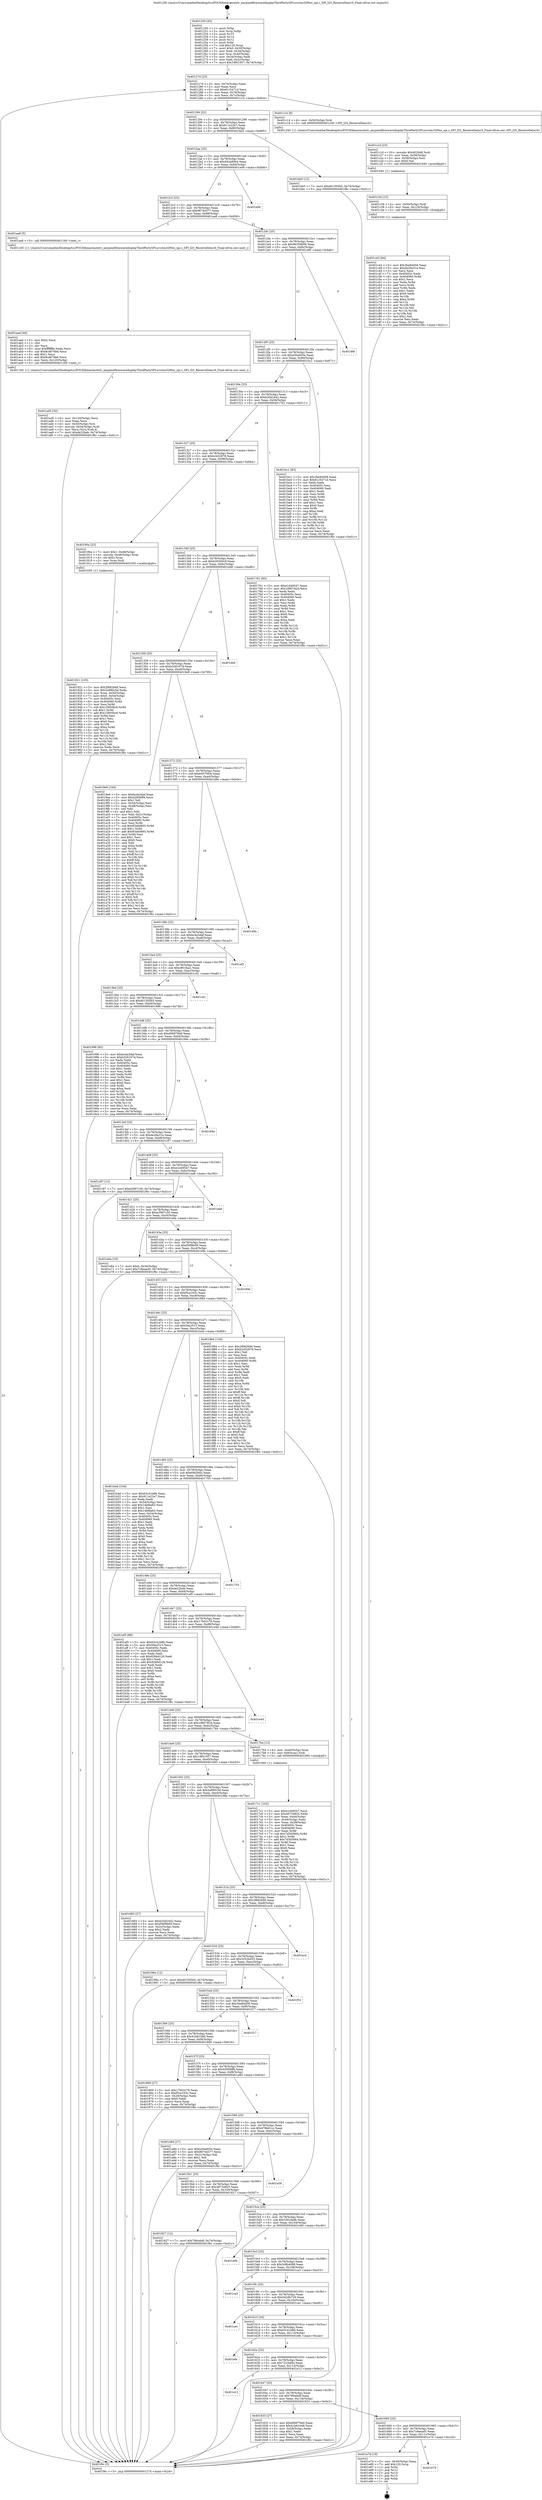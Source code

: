 digraph "0x401250" {
  label = "0x401250 (/mnt/c/Users/mathe/Desktop/tcc/POCII/binaries/extr_anypixelfirmwaredisplayThirdPartySPLsrcstm32f0xx_spi.c_SPI_I2S_ReceiveData16_Final-ollvm.out::main(0))"
  labelloc = "t"
  node[shape=record]

  Entry [label="",width=0.3,height=0.3,shape=circle,fillcolor=black,style=filled]
  "0x40127d" [label="{
     0x40127d [23]\l
     | [instrs]\l
     &nbsp;&nbsp;0x40127d \<+3\>: mov -0x74(%rbp),%eax\l
     &nbsp;&nbsp;0x401280 \<+2\>: mov %eax,%ecx\l
     &nbsp;&nbsp;0x401282 \<+6\>: sub $0x81c5471d,%ecx\l
     &nbsp;&nbsp;0x401288 \<+3\>: mov %eax,-0x78(%rbp)\l
     &nbsp;&nbsp;0x40128b \<+3\>: mov %ecx,-0x7c(%rbp)\l
     &nbsp;&nbsp;0x40128e \<+6\>: je 0000000000401c14 \<main+0x9c4\>\l
  }"]
  "0x401c14" [label="{
     0x401c14 [9]\l
     | [instrs]\l
     &nbsp;&nbsp;0x401c14 \<+4\>: mov -0x50(%rbp),%rdi\l
     &nbsp;&nbsp;0x401c18 \<+5\>: call 0000000000401240 \<SPI_I2S_ReceiveData16\>\l
     | [calls]\l
     &nbsp;&nbsp;0x401240 \{1\} (/mnt/c/Users/mathe/Desktop/tcc/POCII/binaries/extr_anypixelfirmwaredisplayThirdPartySPLsrcstm32f0xx_spi.c_SPI_I2S_ReceiveData16_Final-ollvm.out::SPI_I2S_ReceiveData16)\l
  }"]
  "0x401294" [label="{
     0x401294 [22]\l
     | [instrs]\l
     &nbsp;&nbsp;0x401294 \<+5\>: jmp 0000000000401299 \<main+0x49\>\l
     &nbsp;&nbsp;0x401299 \<+3\>: mov -0x78(%rbp),%eax\l
     &nbsp;&nbsp;0x40129c \<+5\>: sub $0x911e22e7,%eax\l
     &nbsp;&nbsp;0x4012a1 \<+3\>: mov %eax,-0x80(%rbp)\l
     &nbsp;&nbsp;0x4012a4 \<+6\>: je 0000000000401bb5 \<main+0x965\>\l
  }"]
  Exit [label="",width=0.3,height=0.3,shape=circle,fillcolor=black,style=filled,peripheries=2]
  "0x401bb5" [label="{
     0x401bb5 [12]\l
     | [instrs]\l
     &nbsp;&nbsp;0x401bb5 \<+7\>: movl $0xd01505b5,-0x74(%rbp)\l
     &nbsp;&nbsp;0x401bbc \<+5\>: jmp 0000000000401f6c \<main+0xd1c\>\l
  }"]
  "0x4012aa" [label="{
     0x4012aa [25]\l
     | [instrs]\l
     &nbsp;&nbsp;0x4012aa \<+5\>: jmp 00000000004012af \<main+0x5f\>\l
     &nbsp;&nbsp;0x4012af \<+3\>: mov -0x78(%rbp),%eax\l
     &nbsp;&nbsp;0x4012b2 \<+5\>: sub $0x94cb9064,%eax\l
     &nbsp;&nbsp;0x4012b7 \<+6\>: mov %eax,-0x84(%rbp)\l
     &nbsp;&nbsp;0x4012bd \<+6\>: je 0000000000401e06 \<main+0xbb6\>\l
  }"]
  "0x401679" [label="{
     0x401679\l
  }", style=dashed]
  "0x401e06" [label="{
     0x401e06\l
  }", style=dashed]
  "0x4012c3" [label="{
     0x4012c3 [25]\l
     | [instrs]\l
     &nbsp;&nbsp;0x4012c3 \<+5\>: jmp 00000000004012c8 \<main+0x78\>\l
     &nbsp;&nbsp;0x4012c8 \<+3\>: mov -0x78(%rbp),%eax\l
     &nbsp;&nbsp;0x4012cb \<+5\>: sub $0x96744377,%eax\l
     &nbsp;&nbsp;0x4012d0 \<+6\>: mov %eax,-0x88(%rbp)\l
     &nbsp;&nbsp;0x4012d6 \<+6\>: je 0000000000401aa8 \<main+0x858\>\l
  }"]
  "0x401e7d" [label="{
     0x401e7d [19]\l
     | [instrs]\l
     &nbsp;&nbsp;0x401e7d \<+3\>: mov -0x30(%rbp),%eax\l
     &nbsp;&nbsp;0x401e80 \<+7\>: add $0x120,%rsp\l
     &nbsp;&nbsp;0x401e87 \<+1\>: pop %rbx\l
     &nbsp;&nbsp;0x401e88 \<+2\>: pop %r12\l
     &nbsp;&nbsp;0x401e8a \<+2\>: pop %r14\l
     &nbsp;&nbsp;0x401e8c \<+2\>: pop %r15\l
     &nbsp;&nbsp;0x401e8e \<+1\>: pop %rbp\l
     &nbsp;&nbsp;0x401e8f \<+1\>: ret\l
  }"]
  "0x401aa8" [label="{
     0x401aa8 [5]\l
     | [instrs]\l
     &nbsp;&nbsp;0x401aa8 \<+5\>: call 0000000000401160 \<next_i\>\l
     | [calls]\l
     &nbsp;&nbsp;0x401160 \{1\} (/mnt/c/Users/mathe/Desktop/tcc/POCII/binaries/extr_anypixelfirmwaredisplayThirdPartySPLsrcstm32f0xx_spi.c_SPI_I2S_ReceiveData16_Final-ollvm.out::next_i)\l
  }"]
  "0x4012dc" [label="{
     0x4012dc [25]\l
     | [instrs]\l
     &nbsp;&nbsp;0x4012dc \<+5\>: jmp 00000000004012e1 \<main+0x91\>\l
     &nbsp;&nbsp;0x4012e1 \<+3\>: mov -0x78(%rbp),%eax\l
     &nbsp;&nbsp;0x4012e4 \<+5\>: sub $0x9b359b08,%eax\l
     &nbsp;&nbsp;0x4012e9 \<+6\>: mov %eax,-0x8c(%rbp)\l
     &nbsp;&nbsp;0x4012ef \<+6\>: je 00000000004016f6 \<main+0x4a6\>\l
  }"]
  "0x401c43" [label="{
     0x401c43 [84]\l
     | [instrs]\l
     &nbsp;&nbsp;0x401c43 \<+5\>: mov $0x3be84d58,%eax\l
     &nbsp;&nbsp;0x401c48 \<+5\>: mov $0xde28a31e,%esi\l
     &nbsp;&nbsp;0x401c4d \<+2\>: xor %ecx,%ecx\l
     &nbsp;&nbsp;0x401c4f \<+7\>: mov 0x40405c,%edx\l
     &nbsp;&nbsp;0x401c56 \<+8\>: mov 0x404060,%r8d\l
     &nbsp;&nbsp;0x401c5e \<+3\>: sub $0x1,%ecx\l
     &nbsp;&nbsp;0x401c61 \<+3\>: mov %edx,%r9d\l
     &nbsp;&nbsp;0x401c64 \<+3\>: add %ecx,%r9d\l
     &nbsp;&nbsp;0x401c67 \<+4\>: imul %r9d,%edx\l
     &nbsp;&nbsp;0x401c6b \<+3\>: and $0x1,%edx\l
     &nbsp;&nbsp;0x401c6e \<+3\>: cmp $0x0,%edx\l
     &nbsp;&nbsp;0x401c71 \<+4\>: sete %r10b\l
     &nbsp;&nbsp;0x401c75 \<+4\>: cmp $0xa,%r8d\l
     &nbsp;&nbsp;0x401c79 \<+4\>: setl %r11b\l
     &nbsp;&nbsp;0x401c7d \<+3\>: mov %r10b,%bl\l
     &nbsp;&nbsp;0x401c80 \<+3\>: and %r11b,%bl\l
     &nbsp;&nbsp;0x401c83 \<+3\>: xor %r11b,%r10b\l
     &nbsp;&nbsp;0x401c86 \<+3\>: or %r10b,%bl\l
     &nbsp;&nbsp;0x401c89 \<+3\>: test $0x1,%bl\l
     &nbsp;&nbsp;0x401c8c \<+3\>: cmovne %esi,%eax\l
     &nbsp;&nbsp;0x401c8f \<+3\>: mov %eax,-0x74(%rbp)\l
     &nbsp;&nbsp;0x401c92 \<+5\>: jmp 0000000000401f6c \<main+0xd1c\>\l
  }"]
  "0x4016f6" [label="{
     0x4016f6\l
  }", style=dashed]
  "0x4012f5" [label="{
     0x4012f5 [25]\l
     | [instrs]\l
     &nbsp;&nbsp;0x4012f5 \<+5\>: jmp 00000000004012fa \<main+0xaa\>\l
     &nbsp;&nbsp;0x4012fa \<+3\>: mov -0x78(%rbp),%eax\l
     &nbsp;&nbsp;0x4012fd \<+5\>: sub $0xa30a605e,%eax\l
     &nbsp;&nbsp;0x401302 \<+6\>: mov %eax,-0x90(%rbp)\l
     &nbsp;&nbsp;0x401308 \<+6\>: je 0000000000401bc1 \<main+0x971\>\l
  }"]
  "0x401c34" [label="{
     0x401c34 [15]\l
     | [instrs]\l
     &nbsp;&nbsp;0x401c34 \<+4\>: mov -0x50(%rbp),%rdi\l
     &nbsp;&nbsp;0x401c38 \<+6\>: mov %eax,-0x124(%rbp)\l
     &nbsp;&nbsp;0x401c3e \<+5\>: call 0000000000401030 \<free@plt\>\l
     | [calls]\l
     &nbsp;&nbsp;0x401030 \{1\} (unknown)\l
  }"]
  "0x401bc1" [label="{
     0x401bc1 [83]\l
     | [instrs]\l
     &nbsp;&nbsp;0x401bc1 \<+5\>: mov $0x3be84d58,%eax\l
     &nbsp;&nbsp;0x401bc6 \<+5\>: mov $0x81c5471d,%ecx\l
     &nbsp;&nbsp;0x401bcb \<+2\>: xor %edx,%edx\l
     &nbsp;&nbsp;0x401bcd \<+7\>: mov 0x40405c,%esi\l
     &nbsp;&nbsp;0x401bd4 \<+7\>: mov 0x404060,%edi\l
     &nbsp;&nbsp;0x401bdb \<+3\>: sub $0x1,%edx\l
     &nbsp;&nbsp;0x401bde \<+3\>: mov %esi,%r8d\l
     &nbsp;&nbsp;0x401be1 \<+3\>: add %edx,%r8d\l
     &nbsp;&nbsp;0x401be4 \<+4\>: imul %r8d,%esi\l
     &nbsp;&nbsp;0x401be8 \<+3\>: and $0x1,%esi\l
     &nbsp;&nbsp;0x401beb \<+3\>: cmp $0x0,%esi\l
     &nbsp;&nbsp;0x401bee \<+4\>: sete %r9b\l
     &nbsp;&nbsp;0x401bf2 \<+3\>: cmp $0xa,%edi\l
     &nbsp;&nbsp;0x401bf5 \<+4\>: setl %r10b\l
     &nbsp;&nbsp;0x401bf9 \<+3\>: mov %r9b,%r11b\l
     &nbsp;&nbsp;0x401bfc \<+3\>: and %r10b,%r11b\l
     &nbsp;&nbsp;0x401bff \<+3\>: xor %r10b,%r9b\l
     &nbsp;&nbsp;0x401c02 \<+3\>: or %r9b,%r11b\l
     &nbsp;&nbsp;0x401c05 \<+4\>: test $0x1,%r11b\l
     &nbsp;&nbsp;0x401c09 \<+3\>: cmovne %ecx,%eax\l
     &nbsp;&nbsp;0x401c0c \<+3\>: mov %eax,-0x74(%rbp)\l
     &nbsp;&nbsp;0x401c0f \<+5\>: jmp 0000000000401f6c \<main+0xd1c\>\l
  }"]
  "0x40130e" [label="{
     0x40130e [25]\l
     | [instrs]\l
     &nbsp;&nbsp;0x40130e \<+5\>: jmp 0000000000401313 \<main+0xc3\>\l
     &nbsp;&nbsp;0x401313 \<+3\>: mov -0x78(%rbp),%eax\l
     &nbsp;&nbsp;0x401316 \<+5\>: sub $0xb20d2442,%eax\l
     &nbsp;&nbsp;0x40131b \<+6\>: mov %eax,-0x94(%rbp)\l
     &nbsp;&nbsp;0x401321 \<+6\>: je 0000000000401761 \<main+0x511\>\l
  }"]
  "0x401c1d" [label="{
     0x401c1d [23]\l
     | [instrs]\l
     &nbsp;&nbsp;0x401c1d \<+10\>: movabs $0x4020d6,%rdi\l
     &nbsp;&nbsp;0x401c27 \<+3\>: mov %eax,-0x58(%rbp)\l
     &nbsp;&nbsp;0x401c2a \<+3\>: mov -0x58(%rbp),%esi\l
     &nbsp;&nbsp;0x401c2d \<+2\>: mov $0x0,%al\l
     &nbsp;&nbsp;0x401c2f \<+5\>: call 0000000000401040 \<printf@plt\>\l
     | [calls]\l
     &nbsp;&nbsp;0x401040 \{1\} (unknown)\l
  }"]
  "0x401761" [label="{
     0x401761 [83]\l
     | [instrs]\l
     &nbsp;&nbsp;0x401761 \<+5\>: mov $0xe1d49547,%eax\l
     &nbsp;&nbsp;0x401766 \<+5\>: mov $0x1890782d,%ecx\l
     &nbsp;&nbsp;0x40176b \<+2\>: xor %edx,%edx\l
     &nbsp;&nbsp;0x40176d \<+7\>: mov 0x40405c,%esi\l
     &nbsp;&nbsp;0x401774 \<+7\>: mov 0x404060,%edi\l
     &nbsp;&nbsp;0x40177b \<+3\>: sub $0x1,%edx\l
     &nbsp;&nbsp;0x40177e \<+3\>: mov %esi,%r8d\l
     &nbsp;&nbsp;0x401781 \<+3\>: add %edx,%r8d\l
     &nbsp;&nbsp;0x401784 \<+4\>: imul %r8d,%esi\l
     &nbsp;&nbsp;0x401788 \<+3\>: and $0x1,%esi\l
     &nbsp;&nbsp;0x40178b \<+3\>: cmp $0x0,%esi\l
     &nbsp;&nbsp;0x40178e \<+4\>: sete %r9b\l
     &nbsp;&nbsp;0x401792 \<+3\>: cmp $0xa,%edi\l
     &nbsp;&nbsp;0x401795 \<+4\>: setl %r10b\l
     &nbsp;&nbsp;0x401799 \<+3\>: mov %r9b,%r11b\l
     &nbsp;&nbsp;0x40179c \<+3\>: and %r10b,%r11b\l
     &nbsp;&nbsp;0x40179f \<+3\>: xor %r10b,%r9b\l
     &nbsp;&nbsp;0x4017a2 \<+3\>: or %r9b,%r11b\l
     &nbsp;&nbsp;0x4017a5 \<+4\>: test $0x1,%r11b\l
     &nbsp;&nbsp;0x4017a9 \<+3\>: cmovne %ecx,%eax\l
     &nbsp;&nbsp;0x4017ac \<+3\>: mov %eax,-0x74(%rbp)\l
     &nbsp;&nbsp;0x4017af \<+5\>: jmp 0000000000401f6c \<main+0xd1c\>\l
  }"]
  "0x401327" [label="{
     0x401327 [25]\l
     | [instrs]\l
     &nbsp;&nbsp;0x401327 \<+5\>: jmp 000000000040132c \<main+0xdc\>\l
     &nbsp;&nbsp;0x40132c \<+3\>: mov -0x78(%rbp),%eax\l
     &nbsp;&nbsp;0x40132f \<+5\>: sub $0xb2d32878,%eax\l
     &nbsp;&nbsp;0x401334 \<+6\>: mov %eax,-0x98(%rbp)\l
     &nbsp;&nbsp;0x40133a \<+6\>: je 000000000040190a \<main+0x6ba\>\l
  }"]
  "0x401ad5" [label="{
     0x401ad5 [32]\l
     | [instrs]\l
     &nbsp;&nbsp;0x401ad5 \<+6\>: mov -0x120(%rbp),%ecx\l
     &nbsp;&nbsp;0x401adb \<+3\>: imul %eax,%ecx\l
     &nbsp;&nbsp;0x401ade \<+4\>: mov -0x50(%rbp),%rsi\l
     &nbsp;&nbsp;0x401ae2 \<+4\>: movslq -0x54(%rbp),%rdi\l
     &nbsp;&nbsp;0x401ae6 \<+3\>: mov %ecx,(%rsi,%rdi,4)\l
     &nbsp;&nbsp;0x401ae9 \<+7\>: movl $0xde22beb,-0x74(%rbp)\l
     &nbsp;&nbsp;0x401af0 \<+5\>: jmp 0000000000401f6c \<main+0xd1c\>\l
  }"]
  "0x40190a" [label="{
     0x40190a [23]\l
     | [instrs]\l
     &nbsp;&nbsp;0x40190a \<+7\>: movl $0x1,-0x48(%rbp)\l
     &nbsp;&nbsp;0x401911 \<+4\>: movslq -0x48(%rbp),%rax\l
     &nbsp;&nbsp;0x401915 \<+4\>: shl $0x2,%rax\l
     &nbsp;&nbsp;0x401919 \<+3\>: mov %rax,%rdi\l
     &nbsp;&nbsp;0x40191c \<+5\>: call 0000000000401050 \<malloc@plt\>\l
     | [calls]\l
     &nbsp;&nbsp;0x401050 \{1\} (unknown)\l
  }"]
  "0x401340" [label="{
     0x401340 [25]\l
     | [instrs]\l
     &nbsp;&nbsp;0x401340 \<+5\>: jmp 0000000000401345 \<main+0xf5\>\l
     &nbsp;&nbsp;0x401345 \<+3\>: mov -0x78(%rbp),%eax\l
     &nbsp;&nbsp;0x401348 \<+5\>: sub $0xb30300c9,%eax\l
     &nbsp;&nbsp;0x40134d \<+6\>: mov %eax,-0x9c(%rbp)\l
     &nbsp;&nbsp;0x401353 \<+6\>: je 0000000000401d46 \<main+0xaf6\>\l
  }"]
  "0x401aad" [label="{
     0x401aad [40]\l
     | [instrs]\l
     &nbsp;&nbsp;0x401aad \<+5\>: mov $0x2,%ecx\l
     &nbsp;&nbsp;0x401ab2 \<+1\>: cltd\l
     &nbsp;&nbsp;0x401ab3 \<+2\>: idiv %ecx\l
     &nbsp;&nbsp;0x401ab5 \<+6\>: imul $0xfffffffe,%edx,%ecx\l
     &nbsp;&nbsp;0x401abb \<+6\>: sub $0x8cd676b6,%ecx\l
     &nbsp;&nbsp;0x401ac1 \<+3\>: add $0x1,%ecx\l
     &nbsp;&nbsp;0x401ac4 \<+6\>: add $0x8cd676b6,%ecx\l
     &nbsp;&nbsp;0x401aca \<+6\>: mov %ecx,-0x120(%rbp)\l
     &nbsp;&nbsp;0x401ad0 \<+5\>: call 0000000000401160 \<next_i\>\l
     | [calls]\l
     &nbsp;&nbsp;0x401160 \{1\} (/mnt/c/Users/mathe/Desktop/tcc/POCII/binaries/extr_anypixelfirmwaredisplayThirdPartySPLsrcstm32f0xx_spi.c_SPI_I2S_ReceiveData16_Final-ollvm.out::next_i)\l
  }"]
  "0x401d46" [label="{
     0x401d46\l
  }", style=dashed]
  "0x401359" [label="{
     0x401359 [25]\l
     | [instrs]\l
     &nbsp;&nbsp;0x401359 \<+5\>: jmp 000000000040135e \<main+0x10e\>\l
     &nbsp;&nbsp;0x40135e \<+3\>: mov -0x78(%rbp),%eax\l
     &nbsp;&nbsp;0x401361 \<+5\>: sub $0xb326167d,%eax\l
     &nbsp;&nbsp;0x401366 \<+6\>: mov %eax,-0xa0(%rbp)\l
     &nbsp;&nbsp;0x40136c \<+6\>: je 00000000004019e9 \<main+0x799\>\l
  }"]
  "0x401921" [label="{
     0x401921 [105]\l
     | [instrs]\l
     &nbsp;&nbsp;0x401921 \<+5\>: mov $0x2f682846,%ecx\l
     &nbsp;&nbsp;0x401926 \<+5\>: mov $0x2e980c5d,%edx\l
     &nbsp;&nbsp;0x40192b \<+4\>: mov %rax,-0x50(%rbp)\l
     &nbsp;&nbsp;0x40192f \<+7\>: movl $0x0,-0x54(%rbp)\l
     &nbsp;&nbsp;0x401936 \<+7\>: mov 0x40405c,%esi\l
     &nbsp;&nbsp;0x40193d \<+8\>: mov 0x404060,%r8d\l
     &nbsp;&nbsp;0x401945 \<+3\>: mov %esi,%r9d\l
     &nbsp;&nbsp;0x401948 \<+7\>: sub $0x15850bc6,%r9d\l
     &nbsp;&nbsp;0x40194f \<+4\>: sub $0x1,%r9d\l
     &nbsp;&nbsp;0x401953 \<+7\>: add $0x15850bc6,%r9d\l
     &nbsp;&nbsp;0x40195a \<+4\>: imul %r9d,%esi\l
     &nbsp;&nbsp;0x40195e \<+3\>: and $0x1,%esi\l
     &nbsp;&nbsp;0x401961 \<+3\>: cmp $0x0,%esi\l
     &nbsp;&nbsp;0x401964 \<+4\>: sete %r10b\l
     &nbsp;&nbsp;0x401968 \<+4\>: cmp $0xa,%r8d\l
     &nbsp;&nbsp;0x40196c \<+4\>: setl %r11b\l
     &nbsp;&nbsp;0x401970 \<+3\>: mov %r10b,%bl\l
     &nbsp;&nbsp;0x401973 \<+3\>: and %r11b,%bl\l
     &nbsp;&nbsp;0x401976 \<+3\>: xor %r11b,%r10b\l
     &nbsp;&nbsp;0x401979 \<+3\>: or %r10b,%bl\l
     &nbsp;&nbsp;0x40197c \<+3\>: test $0x1,%bl\l
     &nbsp;&nbsp;0x40197f \<+3\>: cmovne %edx,%ecx\l
     &nbsp;&nbsp;0x401982 \<+3\>: mov %ecx,-0x74(%rbp)\l
     &nbsp;&nbsp;0x401985 \<+5\>: jmp 0000000000401f6c \<main+0xd1c\>\l
  }"]
  "0x4019e9" [label="{
     0x4019e9 [164]\l
     | [instrs]\l
     &nbsp;&nbsp;0x4019e9 \<+5\>: mov $0xbc4a3daf,%eax\l
     &nbsp;&nbsp;0x4019ee \<+5\>: mov $0x42856ff4,%ecx\l
     &nbsp;&nbsp;0x4019f3 \<+2\>: mov $0x1,%dl\l
     &nbsp;&nbsp;0x4019f5 \<+3\>: mov -0x54(%rbp),%esi\l
     &nbsp;&nbsp;0x4019f8 \<+3\>: cmp -0x48(%rbp),%esi\l
     &nbsp;&nbsp;0x4019fb \<+4\>: setl %dil\l
     &nbsp;&nbsp;0x4019ff \<+4\>: and $0x1,%dil\l
     &nbsp;&nbsp;0x401a03 \<+4\>: mov %dil,-0x21(%rbp)\l
     &nbsp;&nbsp;0x401a07 \<+7\>: mov 0x40405c,%esi\l
     &nbsp;&nbsp;0x401a0e \<+8\>: mov 0x404060,%r8d\l
     &nbsp;&nbsp;0x401a16 \<+3\>: mov %esi,%r9d\l
     &nbsp;&nbsp;0x401a19 \<+7\>: sub $0x83a6d865,%r9d\l
     &nbsp;&nbsp;0x401a20 \<+4\>: sub $0x1,%r9d\l
     &nbsp;&nbsp;0x401a24 \<+7\>: add $0x83a6d865,%r9d\l
     &nbsp;&nbsp;0x401a2b \<+4\>: imul %r9d,%esi\l
     &nbsp;&nbsp;0x401a2f \<+3\>: and $0x1,%esi\l
     &nbsp;&nbsp;0x401a32 \<+3\>: cmp $0x0,%esi\l
     &nbsp;&nbsp;0x401a35 \<+4\>: sete %dil\l
     &nbsp;&nbsp;0x401a39 \<+4\>: cmp $0xa,%r8d\l
     &nbsp;&nbsp;0x401a3d \<+4\>: setl %r10b\l
     &nbsp;&nbsp;0x401a41 \<+3\>: mov %dil,%r11b\l
     &nbsp;&nbsp;0x401a44 \<+4\>: xor $0xff,%r11b\l
     &nbsp;&nbsp;0x401a48 \<+3\>: mov %r10b,%bl\l
     &nbsp;&nbsp;0x401a4b \<+3\>: xor $0xff,%bl\l
     &nbsp;&nbsp;0x401a4e \<+3\>: xor $0x0,%dl\l
     &nbsp;&nbsp;0x401a51 \<+3\>: mov %r11b,%r14b\l
     &nbsp;&nbsp;0x401a54 \<+4\>: and $0x0,%r14b\l
     &nbsp;&nbsp;0x401a58 \<+3\>: and %dl,%dil\l
     &nbsp;&nbsp;0x401a5b \<+3\>: mov %bl,%r15b\l
     &nbsp;&nbsp;0x401a5e \<+4\>: and $0x0,%r15b\l
     &nbsp;&nbsp;0x401a62 \<+3\>: and %dl,%r10b\l
     &nbsp;&nbsp;0x401a65 \<+3\>: or %dil,%r14b\l
     &nbsp;&nbsp;0x401a68 \<+3\>: or %r10b,%r15b\l
     &nbsp;&nbsp;0x401a6b \<+3\>: xor %r15b,%r14b\l
     &nbsp;&nbsp;0x401a6e \<+3\>: or %bl,%r11b\l
     &nbsp;&nbsp;0x401a71 \<+4\>: xor $0xff,%r11b\l
     &nbsp;&nbsp;0x401a75 \<+3\>: or $0x0,%dl\l
     &nbsp;&nbsp;0x401a78 \<+3\>: and %dl,%r11b\l
     &nbsp;&nbsp;0x401a7b \<+3\>: or %r11b,%r14b\l
     &nbsp;&nbsp;0x401a7e \<+4\>: test $0x1,%r14b\l
     &nbsp;&nbsp;0x401a82 \<+3\>: cmovne %ecx,%eax\l
     &nbsp;&nbsp;0x401a85 \<+3\>: mov %eax,-0x74(%rbp)\l
     &nbsp;&nbsp;0x401a88 \<+5\>: jmp 0000000000401f6c \<main+0xd1c\>\l
  }"]
  "0x401372" [label="{
     0x401372 [25]\l
     | [instrs]\l
     &nbsp;&nbsp;0x401372 \<+5\>: jmp 0000000000401377 \<main+0x127\>\l
     &nbsp;&nbsp;0x401377 \<+3\>: mov -0x78(%rbp),%eax\l
     &nbsp;&nbsp;0x40137a \<+5\>: sub $0xb5070fcb,%eax\l
     &nbsp;&nbsp;0x40137f \<+6\>: mov %eax,-0xa4(%rbp)\l
     &nbsp;&nbsp;0x401385 \<+6\>: je 0000000000401d9e \<main+0xb4e\>\l
  }"]
  "0x401660" [label="{
     0x401660 [25]\l
     | [instrs]\l
     &nbsp;&nbsp;0x401660 \<+5\>: jmp 0000000000401665 \<main+0x415\>\l
     &nbsp;&nbsp;0x401665 \<+3\>: mov -0x78(%rbp),%eax\l
     &nbsp;&nbsp;0x401668 \<+5\>: sub $0x7c8eaad5,%eax\l
     &nbsp;&nbsp;0x40166d \<+6\>: mov %eax,-0x11c(%rbp)\l
     &nbsp;&nbsp;0x401673 \<+6\>: je 0000000000401e7d \<main+0xc2d\>\l
  }"]
  "0x401d9e" [label="{
     0x401d9e\l
  }", style=dashed]
  "0x40138b" [label="{
     0x40138b [25]\l
     | [instrs]\l
     &nbsp;&nbsp;0x40138b \<+5\>: jmp 0000000000401390 \<main+0x140\>\l
     &nbsp;&nbsp;0x401390 \<+3\>: mov -0x78(%rbp),%eax\l
     &nbsp;&nbsp;0x401393 \<+5\>: sub $0xbc4a3daf,%eax\l
     &nbsp;&nbsp;0x401398 \<+6\>: mov %eax,-0xa8(%rbp)\l
     &nbsp;&nbsp;0x40139e \<+6\>: je 0000000000401ef2 \<main+0xca2\>\l
  }"]
  "0x401833" [label="{
     0x401833 [27]\l
     | [instrs]\l
     &nbsp;&nbsp;0x401833 \<+5\>: mov $0xd06979dd,%eax\l
     &nbsp;&nbsp;0x401838 \<+5\>: mov $0x41b61048,%ecx\l
     &nbsp;&nbsp;0x40183d \<+3\>: mov -0x28(%rbp),%edx\l
     &nbsp;&nbsp;0x401840 \<+3\>: cmp $0x1,%edx\l
     &nbsp;&nbsp;0x401843 \<+3\>: cmovl %ecx,%eax\l
     &nbsp;&nbsp;0x401846 \<+3\>: mov %eax,-0x74(%rbp)\l
     &nbsp;&nbsp;0x401849 \<+5\>: jmp 0000000000401f6c \<main+0xd1c\>\l
  }"]
  "0x401ef2" [label="{
     0x401ef2\l
  }", style=dashed]
  "0x4013a4" [label="{
     0x4013a4 [25]\l
     | [instrs]\l
     &nbsp;&nbsp;0x4013a4 \<+5\>: jmp 00000000004013a9 \<main+0x159\>\l
     &nbsp;&nbsp;0x4013a9 \<+3\>: mov -0x78(%rbp),%eax\l
     &nbsp;&nbsp;0x4013ac \<+5\>: sub $0xc801faa1,%eax\l
     &nbsp;&nbsp;0x4013b1 \<+6\>: mov %eax,-0xac(%rbp)\l
     &nbsp;&nbsp;0x4013b7 \<+6\>: je 0000000000401cd1 \<main+0xa81\>\l
  }"]
  "0x401647" [label="{
     0x401647 [25]\l
     | [instrs]\l
     &nbsp;&nbsp;0x401647 \<+5\>: jmp 000000000040164c \<main+0x3fc\>\l
     &nbsp;&nbsp;0x40164c \<+3\>: mov -0x78(%rbp),%eax\l
     &nbsp;&nbsp;0x40164f \<+5\>: sub $0x79fcebdf,%eax\l
     &nbsp;&nbsp;0x401654 \<+6\>: mov %eax,-0x118(%rbp)\l
     &nbsp;&nbsp;0x40165a \<+6\>: je 0000000000401833 \<main+0x5e3\>\l
  }"]
  "0x401cd1" [label="{
     0x401cd1\l
  }", style=dashed]
  "0x4013bd" [label="{
     0x4013bd [25]\l
     | [instrs]\l
     &nbsp;&nbsp;0x4013bd \<+5\>: jmp 00000000004013c2 \<main+0x172\>\l
     &nbsp;&nbsp;0x4013c2 \<+3\>: mov -0x78(%rbp),%eax\l
     &nbsp;&nbsp;0x4013c5 \<+5\>: sub $0xd01505b5,%eax\l
     &nbsp;&nbsp;0x4013ca \<+6\>: mov %eax,-0xb0(%rbp)\l
     &nbsp;&nbsp;0x4013d0 \<+6\>: je 0000000000401996 \<main+0x746\>\l
  }"]
  "0x401e12" [label="{
     0x401e12\l
  }", style=dashed]
  "0x401996" [label="{
     0x401996 [83]\l
     | [instrs]\l
     &nbsp;&nbsp;0x401996 \<+5\>: mov $0xbc4a3daf,%eax\l
     &nbsp;&nbsp;0x40199b \<+5\>: mov $0xb326167d,%ecx\l
     &nbsp;&nbsp;0x4019a0 \<+2\>: xor %edx,%edx\l
     &nbsp;&nbsp;0x4019a2 \<+7\>: mov 0x40405c,%esi\l
     &nbsp;&nbsp;0x4019a9 \<+7\>: mov 0x404060,%edi\l
     &nbsp;&nbsp;0x4019b0 \<+3\>: sub $0x1,%edx\l
     &nbsp;&nbsp;0x4019b3 \<+3\>: mov %esi,%r8d\l
     &nbsp;&nbsp;0x4019b6 \<+3\>: add %edx,%r8d\l
     &nbsp;&nbsp;0x4019b9 \<+4\>: imul %r8d,%esi\l
     &nbsp;&nbsp;0x4019bd \<+3\>: and $0x1,%esi\l
     &nbsp;&nbsp;0x4019c0 \<+3\>: cmp $0x0,%esi\l
     &nbsp;&nbsp;0x4019c3 \<+4\>: sete %r9b\l
     &nbsp;&nbsp;0x4019c7 \<+3\>: cmp $0xa,%edi\l
     &nbsp;&nbsp;0x4019ca \<+4\>: setl %r10b\l
     &nbsp;&nbsp;0x4019ce \<+3\>: mov %r9b,%r11b\l
     &nbsp;&nbsp;0x4019d1 \<+3\>: and %r10b,%r11b\l
     &nbsp;&nbsp;0x4019d4 \<+3\>: xor %r10b,%r9b\l
     &nbsp;&nbsp;0x4019d7 \<+3\>: or %r9b,%r11b\l
     &nbsp;&nbsp;0x4019da \<+4\>: test $0x1,%r11b\l
     &nbsp;&nbsp;0x4019de \<+3\>: cmovne %ecx,%eax\l
     &nbsp;&nbsp;0x4019e1 \<+3\>: mov %eax,-0x74(%rbp)\l
     &nbsp;&nbsp;0x4019e4 \<+5\>: jmp 0000000000401f6c \<main+0xd1c\>\l
  }"]
  "0x4013d6" [label="{
     0x4013d6 [25]\l
     | [instrs]\l
     &nbsp;&nbsp;0x4013d6 \<+5\>: jmp 00000000004013db \<main+0x18b\>\l
     &nbsp;&nbsp;0x4013db \<+3\>: mov -0x78(%rbp),%eax\l
     &nbsp;&nbsp;0x4013de \<+5\>: sub $0xd06979dd,%eax\l
     &nbsp;&nbsp;0x4013e3 \<+6\>: mov %eax,-0xb4(%rbp)\l
     &nbsp;&nbsp;0x4013e9 \<+6\>: je 000000000040184e \<main+0x5fe\>\l
  }"]
  "0x40162e" [label="{
     0x40162e [25]\l
     | [instrs]\l
     &nbsp;&nbsp;0x40162e \<+5\>: jmp 0000000000401633 \<main+0x3e3\>\l
     &nbsp;&nbsp;0x401633 \<+3\>: mov -0x78(%rbp),%eax\l
     &nbsp;&nbsp;0x401636 \<+5\>: sub $0x7223af4e,%eax\l
     &nbsp;&nbsp;0x40163b \<+6\>: mov %eax,-0x114(%rbp)\l
     &nbsp;&nbsp;0x401641 \<+6\>: je 0000000000401e12 \<main+0xbc2\>\l
  }"]
  "0x40184e" [label="{
     0x40184e\l
  }", style=dashed]
  "0x4013ef" [label="{
     0x4013ef [25]\l
     | [instrs]\l
     &nbsp;&nbsp;0x4013ef \<+5\>: jmp 00000000004013f4 \<main+0x1a4\>\l
     &nbsp;&nbsp;0x4013f4 \<+3\>: mov -0x78(%rbp),%eax\l
     &nbsp;&nbsp;0x4013f7 \<+5\>: sub $0xde28a31e,%eax\l
     &nbsp;&nbsp;0x4013fc \<+6\>: mov %eax,-0xb8(%rbp)\l
     &nbsp;&nbsp;0x401402 \<+6\>: je 0000000000401c97 \<main+0xa47\>\l
  }"]
  "0x401efe" [label="{
     0x401efe\l
  }", style=dashed]
  "0x401c97" [label="{
     0x401c97 [12]\l
     | [instrs]\l
     &nbsp;&nbsp;0x401c97 \<+7\>: movl $0xe3997c30,-0x74(%rbp)\l
     &nbsp;&nbsp;0x401c9e \<+5\>: jmp 0000000000401f6c \<main+0xd1c\>\l
  }"]
  "0x401408" [label="{
     0x401408 [25]\l
     | [instrs]\l
     &nbsp;&nbsp;0x401408 \<+5\>: jmp 000000000040140d \<main+0x1bd\>\l
     &nbsp;&nbsp;0x40140d \<+3\>: mov -0x78(%rbp),%eax\l
     &nbsp;&nbsp;0x401410 \<+5\>: sub $0xe1d49547,%eax\l
     &nbsp;&nbsp;0x401415 \<+6\>: mov %eax,-0xbc(%rbp)\l
     &nbsp;&nbsp;0x40141b \<+6\>: je 0000000000401ea8 \<main+0xc58\>\l
  }"]
  "0x401615" [label="{
     0x401615 [25]\l
     | [instrs]\l
     &nbsp;&nbsp;0x401615 \<+5\>: jmp 000000000040161a \<main+0x3ca\>\l
     &nbsp;&nbsp;0x40161a \<+3\>: mov -0x78(%rbp),%eax\l
     &nbsp;&nbsp;0x40161d \<+5\>: sub $0x63c41b86,%eax\l
     &nbsp;&nbsp;0x401622 \<+6\>: mov %eax,-0x110(%rbp)\l
     &nbsp;&nbsp;0x401628 \<+6\>: je 0000000000401efe \<main+0xcae\>\l
  }"]
  "0x401ea8" [label="{
     0x401ea8\l
  }", style=dashed]
  "0x401421" [label="{
     0x401421 [25]\l
     | [instrs]\l
     &nbsp;&nbsp;0x401421 \<+5\>: jmp 0000000000401426 \<main+0x1d6\>\l
     &nbsp;&nbsp;0x401426 \<+3\>: mov -0x78(%rbp),%eax\l
     &nbsp;&nbsp;0x401429 \<+5\>: sub $0xe3997c30,%eax\l
     &nbsp;&nbsp;0x40142e \<+6\>: mov %eax,-0xc0(%rbp)\l
     &nbsp;&nbsp;0x401434 \<+6\>: je 0000000000401e6a \<main+0xc1a\>\l
  }"]
  "0x401cec" [label="{
     0x401cec\l
  }", style=dashed]
  "0x401e6a" [label="{
     0x401e6a [19]\l
     | [instrs]\l
     &nbsp;&nbsp;0x401e6a \<+7\>: movl $0x0,-0x30(%rbp)\l
     &nbsp;&nbsp;0x401e71 \<+7\>: movl $0x7c8eaad5,-0x74(%rbp)\l
     &nbsp;&nbsp;0x401e78 \<+5\>: jmp 0000000000401f6c \<main+0xd1c\>\l
  }"]
  "0x40143a" [label="{
     0x40143a [25]\l
     | [instrs]\l
     &nbsp;&nbsp;0x40143a \<+5\>: jmp 000000000040143f \<main+0x1ef\>\l
     &nbsp;&nbsp;0x40143f \<+3\>: mov -0x78(%rbp),%eax\l
     &nbsp;&nbsp;0x401442 \<+5\>: sub $0xf36f9b09,%eax\l
     &nbsp;&nbsp;0x401447 \<+6\>: mov %eax,-0xc4(%rbp)\l
     &nbsp;&nbsp;0x40144d \<+6\>: je 000000000040169e \<main+0x44e\>\l
  }"]
  "0x4015fc" [label="{
     0x4015fc [25]\l
     | [instrs]\l
     &nbsp;&nbsp;0x4015fc \<+5\>: jmp 0000000000401601 \<main+0x3b1\>\l
     &nbsp;&nbsp;0x401601 \<+3\>: mov -0x78(%rbp),%eax\l
     &nbsp;&nbsp;0x401604 \<+5\>: sub $0x5d2db729,%eax\l
     &nbsp;&nbsp;0x401609 \<+6\>: mov %eax,-0x10c(%rbp)\l
     &nbsp;&nbsp;0x40160f \<+6\>: je 0000000000401cec \<main+0xa9c\>\l
  }"]
  "0x40169e" [label="{
     0x40169e\l
  }", style=dashed]
  "0x401453" [label="{
     0x401453 [25]\l
     | [instrs]\l
     &nbsp;&nbsp;0x401453 \<+5\>: jmp 0000000000401458 \<main+0x208\>\l
     &nbsp;&nbsp;0x401458 \<+3\>: mov -0x78(%rbp),%eax\l
     &nbsp;&nbsp;0x40145b \<+5\>: sub $0xf5ce163c,%eax\l
     &nbsp;&nbsp;0x401460 \<+6\>: mov %eax,-0xc8(%rbp)\l
     &nbsp;&nbsp;0x401466 \<+6\>: je 0000000000401884 \<main+0x634\>\l
  }"]
  "0x401ca3" [label="{
     0x401ca3\l
  }", style=dashed]
  "0x401884" [label="{
     0x401884 [134]\l
     | [instrs]\l
     &nbsp;&nbsp;0x401884 \<+5\>: mov $0x2f682846,%eax\l
     &nbsp;&nbsp;0x401889 \<+5\>: mov $0xb2d32878,%ecx\l
     &nbsp;&nbsp;0x40188e \<+2\>: mov $0x1,%dl\l
     &nbsp;&nbsp;0x401890 \<+2\>: xor %esi,%esi\l
     &nbsp;&nbsp;0x401892 \<+7\>: mov 0x40405c,%edi\l
     &nbsp;&nbsp;0x401899 \<+8\>: mov 0x404060,%r8d\l
     &nbsp;&nbsp;0x4018a1 \<+3\>: sub $0x1,%esi\l
     &nbsp;&nbsp;0x4018a4 \<+3\>: mov %edi,%r9d\l
     &nbsp;&nbsp;0x4018a7 \<+3\>: add %esi,%r9d\l
     &nbsp;&nbsp;0x4018aa \<+4\>: imul %r9d,%edi\l
     &nbsp;&nbsp;0x4018ae \<+3\>: and $0x1,%edi\l
     &nbsp;&nbsp;0x4018b1 \<+3\>: cmp $0x0,%edi\l
     &nbsp;&nbsp;0x4018b4 \<+4\>: sete %r10b\l
     &nbsp;&nbsp;0x4018b8 \<+4\>: cmp $0xa,%r8d\l
     &nbsp;&nbsp;0x4018bc \<+4\>: setl %r11b\l
     &nbsp;&nbsp;0x4018c0 \<+3\>: mov %r10b,%bl\l
     &nbsp;&nbsp;0x4018c3 \<+3\>: xor $0xff,%bl\l
     &nbsp;&nbsp;0x4018c6 \<+3\>: mov %r11b,%r14b\l
     &nbsp;&nbsp;0x4018c9 \<+4\>: xor $0xff,%r14b\l
     &nbsp;&nbsp;0x4018cd \<+3\>: xor $0x0,%dl\l
     &nbsp;&nbsp;0x4018d0 \<+3\>: mov %bl,%r15b\l
     &nbsp;&nbsp;0x4018d3 \<+4\>: and $0x0,%r15b\l
     &nbsp;&nbsp;0x4018d7 \<+3\>: and %dl,%r10b\l
     &nbsp;&nbsp;0x4018da \<+3\>: mov %r14b,%r12b\l
     &nbsp;&nbsp;0x4018dd \<+4\>: and $0x0,%r12b\l
     &nbsp;&nbsp;0x4018e1 \<+3\>: and %dl,%r11b\l
     &nbsp;&nbsp;0x4018e4 \<+3\>: or %r10b,%r15b\l
     &nbsp;&nbsp;0x4018e7 \<+3\>: or %r11b,%r12b\l
     &nbsp;&nbsp;0x4018ea \<+3\>: xor %r12b,%r15b\l
     &nbsp;&nbsp;0x4018ed \<+3\>: or %r14b,%bl\l
     &nbsp;&nbsp;0x4018f0 \<+3\>: xor $0xff,%bl\l
     &nbsp;&nbsp;0x4018f3 \<+3\>: or $0x0,%dl\l
     &nbsp;&nbsp;0x4018f6 \<+2\>: and %dl,%bl\l
     &nbsp;&nbsp;0x4018f8 \<+3\>: or %bl,%r15b\l
     &nbsp;&nbsp;0x4018fb \<+4\>: test $0x1,%r15b\l
     &nbsp;&nbsp;0x4018ff \<+3\>: cmovne %ecx,%eax\l
     &nbsp;&nbsp;0x401902 \<+3\>: mov %eax,-0x74(%rbp)\l
     &nbsp;&nbsp;0x401905 \<+5\>: jmp 0000000000401f6c \<main+0xd1c\>\l
  }"]
  "0x40146c" [label="{
     0x40146c [25]\l
     | [instrs]\l
     &nbsp;&nbsp;0x40146c \<+5\>: jmp 0000000000401471 \<main+0x221\>\l
     &nbsp;&nbsp;0x401471 \<+3\>: mov -0x78(%rbp),%eax\l
     &nbsp;&nbsp;0x401474 \<+5\>: sub $0x59a2515,%eax\l
     &nbsp;&nbsp;0x401479 \<+6\>: mov %eax,-0xcc(%rbp)\l
     &nbsp;&nbsp;0x40147f \<+6\>: je 0000000000401b4d \<main+0x8fd\>\l
  }"]
  "0x4015e3" [label="{
     0x4015e3 [25]\l
     | [instrs]\l
     &nbsp;&nbsp;0x4015e3 \<+5\>: jmp 00000000004015e8 \<main+0x398\>\l
     &nbsp;&nbsp;0x4015e8 \<+3\>: mov -0x78(%rbp),%eax\l
     &nbsp;&nbsp;0x4015eb \<+5\>: sub $0x5c8b4098,%eax\l
     &nbsp;&nbsp;0x4015f0 \<+6\>: mov %eax,-0x108(%rbp)\l
     &nbsp;&nbsp;0x4015f6 \<+6\>: je 0000000000401ca3 \<main+0xa53\>\l
  }"]
  "0x401b4d" [label="{
     0x401b4d [104]\l
     | [instrs]\l
     &nbsp;&nbsp;0x401b4d \<+5\>: mov $0x63c41b86,%eax\l
     &nbsp;&nbsp;0x401b52 \<+5\>: mov $0x911e22e7,%ecx\l
     &nbsp;&nbsp;0x401b57 \<+2\>: xor %edx,%edx\l
     &nbsp;&nbsp;0x401b59 \<+3\>: mov -0x54(%rbp),%esi\l
     &nbsp;&nbsp;0x401b5c \<+6\>: add $0x14bfba63,%esi\l
     &nbsp;&nbsp;0x401b62 \<+3\>: add $0x1,%esi\l
     &nbsp;&nbsp;0x401b65 \<+6\>: sub $0x14bfba63,%esi\l
     &nbsp;&nbsp;0x401b6b \<+3\>: mov %esi,-0x54(%rbp)\l
     &nbsp;&nbsp;0x401b6e \<+7\>: mov 0x40405c,%esi\l
     &nbsp;&nbsp;0x401b75 \<+7\>: mov 0x404060,%edi\l
     &nbsp;&nbsp;0x401b7c \<+3\>: sub $0x1,%edx\l
     &nbsp;&nbsp;0x401b7f \<+3\>: mov %esi,%r8d\l
     &nbsp;&nbsp;0x401b82 \<+3\>: add %edx,%r8d\l
     &nbsp;&nbsp;0x401b85 \<+4\>: imul %r8d,%esi\l
     &nbsp;&nbsp;0x401b89 \<+3\>: and $0x1,%esi\l
     &nbsp;&nbsp;0x401b8c \<+3\>: cmp $0x0,%esi\l
     &nbsp;&nbsp;0x401b8f \<+4\>: sete %r9b\l
     &nbsp;&nbsp;0x401b93 \<+3\>: cmp $0xa,%edi\l
     &nbsp;&nbsp;0x401b96 \<+4\>: setl %r10b\l
     &nbsp;&nbsp;0x401b9a \<+3\>: mov %r9b,%r11b\l
     &nbsp;&nbsp;0x401b9d \<+3\>: and %r10b,%r11b\l
     &nbsp;&nbsp;0x401ba0 \<+3\>: xor %r10b,%r9b\l
     &nbsp;&nbsp;0x401ba3 \<+3\>: or %r9b,%r11b\l
     &nbsp;&nbsp;0x401ba6 \<+4\>: test $0x1,%r11b\l
     &nbsp;&nbsp;0x401baa \<+3\>: cmovne %ecx,%eax\l
     &nbsp;&nbsp;0x401bad \<+3\>: mov %eax,-0x74(%rbp)\l
     &nbsp;&nbsp;0x401bb0 \<+5\>: jmp 0000000000401f6c \<main+0xd1c\>\l
  }"]
  "0x401485" [label="{
     0x401485 [25]\l
     | [instrs]\l
     &nbsp;&nbsp;0x401485 \<+5\>: jmp 000000000040148a \<main+0x23a\>\l
     &nbsp;&nbsp;0x40148a \<+3\>: mov -0x78(%rbp),%eax\l
     &nbsp;&nbsp;0x40148d \<+5\>: sub $0x69d3b0c,%eax\l
     &nbsp;&nbsp;0x401492 \<+6\>: mov %eax,-0xd0(%rbp)\l
     &nbsp;&nbsp;0x401498 \<+6\>: je 0000000000401755 \<main+0x505\>\l
  }"]
  "0x401e90" [label="{
     0x401e90\l
  }", style=dashed]
  "0x401755" [label="{
     0x401755\l
  }", style=dashed]
  "0x40149e" [label="{
     0x40149e [25]\l
     | [instrs]\l
     &nbsp;&nbsp;0x40149e \<+5\>: jmp 00000000004014a3 \<main+0x253\>\l
     &nbsp;&nbsp;0x4014a3 \<+3\>: mov -0x78(%rbp),%eax\l
     &nbsp;&nbsp;0x4014a6 \<+5\>: sub $0xde22beb,%eax\l
     &nbsp;&nbsp;0x4014ab \<+6\>: mov %eax,-0xd4(%rbp)\l
     &nbsp;&nbsp;0x4014b1 \<+6\>: je 0000000000401af5 \<main+0x8a5\>\l
  }"]
  "0x4015ca" [label="{
     0x4015ca [25]\l
     | [instrs]\l
     &nbsp;&nbsp;0x4015ca \<+5\>: jmp 00000000004015cf \<main+0x37f\>\l
     &nbsp;&nbsp;0x4015cf \<+3\>: mov -0x78(%rbp),%eax\l
     &nbsp;&nbsp;0x4015d2 \<+5\>: sub $0x53f1dadb,%eax\l
     &nbsp;&nbsp;0x4015d7 \<+6\>: mov %eax,-0x104(%rbp)\l
     &nbsp;&nbsp;0x4015dd \<+6\>: je 0000000000401e90 \<main+0xc40\>\l
  }"]
  "0x401af5" [label="{
     0x401af5 [88]\l
     | [instrs]\l
     &nbsp;&nbsp;0x401af5 \<+5\>: mov $0x63c41b86,%eax\l
     &nbsp;&nbsp;0x401afa \<+5\>: mov $0x59a2515,%ecx\l
     &nbsp;&nbsp;0x401aff \<+7\>: mov 0x40405c,%edx\l
     &nbsp;&nbsp;0x401b06 \<+7\>: mov 0x404060,%esi\l
     &nbsp;&nbsp;0x401b0d \<+2\>: mov %edx,%edi\l
     &nbsp;&nbsp;0x401b0f \<+6\>: sub $0x9266d126,%edi\l
     &nbsp;&nbsp;0x401b15 \<+3\>: sub $0x1,%edi\l
     &nbsp;&nbsp;0x401b18 \<+6\>: add $0x9266d126,%edi\l
     &nbsp;&nbsp;0x401b1e \<+3\>: imul %edi,%edx\l
     &nbsp;&nbsp;0x401b21 \<+3\>: and $0x1,%edx\l
     &nbsp;&nbsp;0x401b24 \<+3\>: cmp $0x0,%edx\l
     &nbsp;&nbsp;0x401b27 \<+4\>: sete %r8b\l
     &nbsp;&nbsp;0x401b2b \<+3\>: cmp $0xa,%esi\l
     &nbsp;&nbsp;0x401b2e \<+4\>: setl %r9b\l
     &nbsp;&nbsp;0x401b32 \<+3\>: mov %r8b,%r10b\l
     &nbsp;&nbsp;0x401b35 \<+3\>: and %r9b,%r10b\l
     &nbsp;&nbsp;0x401b38 \<+3\>: xor %r9b,%r8b\l
     &nbsp;&nbsp;0x401b3b \<+3\>: or %r8b,%r10b\l
     &nbsp;&nbsp;0x401b3e \<+4\>: test $0x1,%r10b\l
     &nbsp;&nbsp;0x401b42 \<+3\>: cmovne %ecx,%eax\l
     &nbsp;&nbsp;0x401b45 \<+3\>: mov %eax,-0x74(%rbp)\l
     &nbsp;&nbsp;0x401b48 \<+5\>: jmp 0000000000401f6c \<main+0xd1c\>\l
  }"]
  "0x4014b7" [label="{
     0x4014b7 [25]\l
     | [instrs]\l
     &nbsp;&nbsp;0x4014b7 \<+5\>: jmp 00000000004014bc \<main+0x26c\>\l
     &nbsp;&nbsp;0x4014bc \<+3\>: mov -0x78(%rbp),%eax\l
     &nbsp;&nbsp;0x4014bf \<+5\>: sub $0x17b02c79,%eax\l
     &nbsp;&nbsp;0x4014c4 \<+6\>: mov %eax,-0xd8(%rbp)\l
     &nbsp;&nbsp;0x4014ca \<+6\>: je 0000000000401e4d \<main+0xbfd\>\l
  }"]
  "0x401827" [label="{
     0x401827 [12]\l
     | [instrs]\l
     &nbsp;&nbsp;0x401827 \<+7\>: movl $0x79fcebdf,-0x74(%rbp)\l
     &nbsp;&nbsp;0x40182e \<+5\>: jmp 0000000000401f6c \<main+0xd1c\>\l
  }"]
  "0x401e4d" [label="{
     0x401e4d\l
  }", style=dashed]
  "0x4014d0" [label="{
     0x4014d0 [25]\l
     | [instrs]\l
     &nbsp;&nbsp;0x4014d0 \<+5\>: jmp 00000000004014d5 \<main+0x285\>\l
     &nbsp;&nbsp;0x4014d5 \<+3\>: mov -0x78(%rbp),%eax\l
     &nbsp;&nbsp;0x4014d8 \<+5\>: sub $0x1890782d,%eax\l
     &nbsp;&nbsp;0x4014dd \<+6\>: mov %eax,-0xdc(%rbp)\l
     &nbsp;&nbsp;0x4014e3 \<+6\>: je 00000000004017b4 \<main+0x564\>\l
  }"]
  "0x4015b1" [label="{
     0x4015b1 [25]\l
     | [instrs]\l
     &nbsp;&nbsp;0x4015b1 \<+5\>: jmp 00000000004015b6 \<main+0x366\>\l
     &nbsp;&nbsp;0x4015b6 \<+3\>: mov -0x78(%rbp),%eax\l
     &nbsp;&nbsp;0x4015b9 \<+5\>: sub $0x48734825,%eax\l
     &nbsp;&nbsp;0x4015be \<+6\>: mov %eax,-0x100(%rbp)\l
     &nbsp;&nbsp;0x4015c4 \<+6\>: je 0000000000401827 \<main+0x5d7\>\l
  }"]
  "0x4017b4" [label="{
     0x4017b4 [13]\l
     | [instrs]\l
     &nbsp;&nbsp;0x4017b4 \<+4\>: mov -0x40(%rbp),%rax\l
     &nbsp;&nbsp;0x4017b8 \<+4\>: mov 0x8(%rax),%rdi\l
     &nbsp;&nbsp;0x4017bc \<+5\>: call 0000000000401060 \<atoi@plt\>\l
     | [calls]\l
     &nbsp;&nbsp;0x401060 \{1\} (unknown)\l
  }"]
  "0x4014e9" [label="{
     0x4014e9 [25]\l
     | [instrs]\l
     &nbsp;&nbsp;0x4014e9 \<+5\>: jmp 00000000004014ee \<main+0x29e\>\l
     &nbsp;&nbsp;0x4014ee \<+3\>: mov -0x78(%rbp),%eax\l
     &nbsp;&nbsp;0x4014f1 \<+5\>: sub $0x18f41057,%eax\l
     &nbsp;&nbsp;0x4014f6 \<+6\>: mov %eax,-0xe0(%rbp)\l
     &nbsp;&nbsp;0x4014fc \<+6\>: je 0000000000401683 \<main+0x433\>\l
  }"]
  "0x401e59" [label="{
     0x401e59\l
  }", style=dashed]
  "0x401683" [label="{
     0x401683 [27]\l
     | [instrs]\l
     &nbsp;&nbsp;0x401683 \<+5\>: mov $0xb20d2442,%eax\l
     &nbsp;&nbsp;0x401688 \<+5\>: mov $0xf36f9b09,%ecx\l
     &nbsp;&nbsp;0x40168d \<+3\>: mov -0x2c(%rbp),%edx\l
     &nbsp;&nbsp;0x401690 \<+3\>: cmp $0x2,%edx\l
     &nbsp;&nbsp;0x401693 \<+3\>: cmovne %ecx,%eax\l
     &nbsp;&nbsp;0x401696 \<+3\>: mov %eax,-0x74(%rbp)\l
     &nbsp;&nbsp;0x401699 \<+5\>: jmp 0000000000401f6c \<main+0xd1c\>\l
  }"]
  "0x401502" [label="{
     0x401502 [25]\l
     | [instrs]\l
     &nbsp;&nbsp;0x401502 \<+5\>: jmp 0000000000401507 \<main+0x2b7\>\l
     &nbsp;&nbsp;0x401507 \<+3\>: mov -0x78(%rbp),%eax\l
     &nbsp;&nbsp;0x40150a \<+5\>: sub $0x2e980c5d,%eax\l
     &nbsp;&nbsp;0x40150f \<+6\>: mov %eax,-0xe4(%rbp)\l
     &nbsp;&nbsp;0x401515 \<+6\>: je 000000000040198a \<main+0x73a\>\l
  }"]
  "0x401f6c" [label="{
     0x401f6c [5]\l
     | [instrs]\l
     &nbsp;&nbsp;0x401f6c \<+5\>: jmp 000000000040127d \<main+0x2d\>\l
  }"]
  "0x401250" [label="{
     0x401250 [45]\l
     | [instrs]\l
     &nbsp;&nbsp;0x401250 \<+1\>: push %rbp\l
     &nbsp;&nbsp;0x401251 \<+3\>: mov %rsp,%rbp\l
     &nbsp;&nbsp;0x401254 \<+2\>: push %r15\l
     &nbsp;&nbsp;0x401256 \<+2\>: push %r14\l
     &nbsp;&nbsp;0x401258 \<+2\>: push %r12\l
     &nbsp;&nbsp;0x40125a \<+1\>: push %rbx\l
     &nbsp;&nbsp;0x40125b \<+7\>: sub $0x120,%rsp\l
     &nbsp;&nbsp;0x401262 \<+7\>: movl $0x0,-0x30(%rbp)\l
     &nbsp;&nbsp;0x401269 \<+3\>: mov %edi,-0x34(%rbp)\l
     &nbsp;&nbsp;0x40126c \<+4\>: mov %rsi,-0x40(%rbp)\l
     &nbsp;&nbsp;0x401270 \<+3\>: mov -0x34(%rbp),%edi\l
     &nbsp;&nbsp;0x401273 \<+3\>: mov %edi,-0x2c(%rbp)\l
     &nbsp;&nbsp;0x401276 \<+7\>: movl $0x18f41057,-0x74(%rbp)\l
  }"]
  "0x4017c1" [label="{
     0x4017c1 [102]\l
     | [instrs]\l
     &nbsp;&nbsp;0x4017c1 \<+5\>: mov $0xe1d49547,%ecx\l
     &nbsp;&nbsp;0x4017c6 \<+5\>: mov $0x48734825,%edx\l
     &nbsp;&nbsp;0x4017cb \<+3\>: mov %eax,-0x44(%rbp)\l
     &nbsp;&nbsp;0x4017ce \<+3\>: mov -0x44(%rbp),%eax\l
     &nbsp;&nbsp;0x4017d1 \<+3\>: mov %eax,-0x28(%rbp)\l
     &nbsp;&nbsp;0x4017d4 \<+7\>: mov 0x40405c,%eax\l
     &nbsp;&nbsp;0x4017db \<+7\>: mov 0x404060,%esi\l
     &nbsp;&nbsp;0x4017e2 \<+3\>: mov %eax,%r8d\l
     &nbsp;&nbsp;0x4017e5 \<+7\>: sub $0x7d3d3664,%r8d\l
     &nbsp;&nbsp;0x4017ec \<+4\>: sub $0x1,%r8d\l
     &nbsp;&nbsp;0x4017f0 \<+7\>: add $0x7d3d3664,%r8d\l
     &nbsp;&nbsp;0x4017f7 \<+4\>: imul %r8d,%eax\l
     &nbsp;&nbsp;0x4017fb \<+3\>: and $0x1,%eax\l
     &nbsp;&nbsp;0x4017fe \<+3\>: cmp $0x0,%eax\l
     &nbsp;&nbsp;0x401801 \<+4\>: sete %r9b\l
     &nbsp;&nbsp;0x401805 \<+3\>: cmp $0xa,%esi\l
     &nbsp;&nbsp;0x401808 \<+4\>: setl %r10b\l
     &nbsp;&nbsp;0x40180c \<+3\>: mov %r9b,%r11b\l
     &nbsp;&nbsp;0x40180f \<+3\>: and %r10b,%r11b\l
     &nbsp;&nbsp;0x401812 \<+3\>: xor %r10b,%r9b\l
     &nbsp;&nbsp;0x401815 \<+3\>: or %r9b,%r11b\l
     &nbsp;&nbsp;0x401818 \<+4\>: test $0x1,%r11b\l
     &nbsp;&nbsp;0x40181c \<+3\>: cmovne %edx,%ecx\l
     &nbsp;&nbsp;0x40181f \<+3\>: mov %ecx,-0x74(%rbp)\l
     &nbsp;&nbsp;0x401822 \<+5\>: jmp 0000000000401f6c \<main+0xd1c\>\l
  }"]
  "0x401598" [label="{
     0x401598 [25]\l
     | [instrs]\l
     &nbsp;&nbsp;0x401598 \<+5\>: jmp 000000000040159d \<main+0x34d\>\l
     &nbsp;&nbsp;0x40159d \<+3\>: mov -0x78(%rbp),%eax\l
     &nbsp;&nbsp;0x4015a0 \<+5\>: sub $0x478b81cc,%eax\l
     &nbsp;&nbsp;0x4015a5 \<+6\>: mov %eax,-0xfc(%rbp)\l
     &nbsp;&nbsp;0x4015ab \<+6\>: je 0000000000401e59 \<main+0xc09\>\l
  }"]
  "0x40198a" [label="{
     0x40198a [12]\l
     | [instrs]\l
     &nbsp;&nbsp;0x40198a \<+7\>: movl $0xd01505b5,-0x74(%rbp)\l
     &nbsp;&nbsp;0x401991 \<+5\>: jmp 0000000000401f6c \<main+0xd1c\>\l
  }"]
  "0x40151b" [label="{
     0x40151b [25]\l
     | [instrs]\l
     &nbsp;&nbsp;0x40151b \<+5\>: jmp 0000000000401520 \<main+0x2d0\>\l
     &nbsp;&nbsp;0x401520 \<+3\>: mov -0x78(%rbp),%eax\l
     &nbsp;&nbsp;0x401523 \<+5\>: sub $0x2f682846,%eax\l
     &nbsp;&nbsp;0x401528 \<+6\>: mov %eax,-0xe8(%rbp)\l
     &nbsp;&nbsp;0x40152e \<+6\>: je 0000000000401ec4 \<main+0xc74\>\l
  }"]
  "0x401a8d" [label="{
     0x401a8d [27]\l
     | [instrs]\l
     &nbsp;&nbsp;0x401a8d \<+5\>: mov $0xa30a605e,%eax\l
     &nbsp;&nbsp;0x401a92 \<+5\>: mov $0x96744377,%ecx\l
     &nbsp;&nbsp;0x401a97 \<+3\>: mov -0x21(%rbp),%dl\l
     &nbsp;&nbsp;0x401a9a \<+3\>: test $0x1,%dl\l
     &nbsp;&nbsp;0x401a9d \<+3\>: cmovne %ecx,%eax\l
     &nbsp;&nbsp;0x401aa0 \<+3\>: mov %eax,-0x74(%rbp)\l
     &nbsp;&nbsp;0x401aa3 \<+5\>: jmp 0000000000401f6c \<main+0xd1c\>\l
  }"]
  "0x401ec4" [label="{
     0x401ec4\l
  }", style=dashed]
  "0x401534" [label="{
     0x401534 [25]\l
     | [instrs]\l
     &nbsp;&nbsp;0x401534 \<+5\>: jmp 0000000000401539 \<main+0x2e9\>\l
     &nbsp;&nbsp;0x401539 \<+3\>: mov -0x78(%rbp),%eax\l
     &nbsp;&nbsp;0x40153c \<+5\>: sub $0x3252b033,%eax\l
     &nbsp;&nbsp;0x401541 \<+6\>: mov %eax,-0xec(%rbp)\l
     &nbsp;&nbsp;0x401547 \<+6\>: je 0000000000401f52 \<main+0xd02\>\l
  }"]
  "0x40157f" [label="{
     0x40157f [25]\l
     | [instrs]\l
     &nbsp;&nbsp;0x40157f \<+5\>: jmp 0000000000401584 \<main+0x334\>\l
     &nbsp;&nbsp;0x401584 \<+3\>: mov -0x78(%rbp),%eax\l
     &nbsp;&nbsp;0x401587 \<+5\>: sub $0x42856ff4,%eax\l
     &nbsp;&nbsp;0x40158c \<+6\>: mov %eax,-0xf8(%rbp)\l
     &nbsp;&nbsp;0x401592 \<+6\>: je 0000000000401a8d \<main+0x83d\>\l
  }"]
  "0x401f52" [label="{
     0x401f52\l
  }", style=dashed]
  "0x40154d" [label="{
     0x40154d [25]\l
     | [instrs]\l
     &nbsp;&nbsp;0x40154d \<+5\>: jmp 0000000000401552 \<main+0x302\>\l
     &nbsp;&nbsp;0x401552 \<+3\>: mov -0x78(%rbp),%eax\l
     &nbsp;&nbsp;0x401555 \<+5\>: sub $0x3be84d58,%eax\l
     &nbsp;&nbsp;0x40155a \<+6\>: mov %eax,-0xf0(%rbp)\l
     &nbsp;&nbsp;0x401560 \<+6\>: je 0000000000401f17 \<main+0xcc7\>\l
  }"]
  "0x401869" [label="{
     0x401869 [27]\l
     | [instrs]\l
     &nbsp;&nbsp;0x401869 \<+5\>: mov $0x17b02c79,%eax\l
     &nbsp;&nbsp;0x40186e \<+5\>: mov $0xf5ce163c,%ecx\l
     &nbsp;&nbsp;0x401873 \<+3\>: mov -0x28(%rbp),%edx\l
     &nbsp;&nbsp;0x401876 \<+3\>: cmp $0x0,%edx\l
     &nbsp;&nbsp;0x401879 \<+3\>: cmove %ecx,%eax\l
     &nbsp;&nbsp;0x40187c \<+3\>: mov %eax,-0x74(%rbp)\l
     &nbsp;&nbsp;0x40187f \<+5\>: jmp 0000000000401f6c \<main+0xd1c\>\l
  }"]
  "0x401f17" [label="{
     0x401f17\l
  }", style=dashed]
  "0x401566" [label="{
     0x401566 [25]\l
     | [instrs]\l
     &nbsp;&nbsp;0x401566 \<+5\>: jmp 000000000040156b \<main+0x31b\>\l
     &nbsp;&nbsp;0x40156b \<+3\>: mov -0x78(%rbp),%eax\l
     &nbsp;&nbsp;0x40156e \<+5\>: sub $0x41b61048,%eax\l
     &nbsp;&nbsp;0x401573 \<+6\>: mov %eax,-0xf4(%rbp)\l
     &nbsp;&nbsp;0x401579 \<+6\>: je 0000000000401869 \<main+0x619\>\l
  }"]
  Entry -> "0x401250" [label=" 1"]
  "0x40127d" -> "0x401c14" [label=" 1"]
  "0x40127d" -> "0x401294" [label=" 23"]
  "0x401e7d" -> Exit [label=" 1"]
  "0x401294" -> "0x401bb5" [label=" 1"]
  "0x401294" -> "0x4012aa" [label=" 22"]
  "0x401660" -> "0x401679" [label=" 0"]
  "0x4012aa" -> "0x401e06" [label=" 0"]
  "0x4012aa" -> "0x4012c3" [label=" 22"]
  "0x401660" -> "0x401e7d" [label=" 1"]
  "0x4012c3" -> "0x401aa8" [label=" 1"]
  "0x4012c3" -> "0x4012dc" [label=" 21"]
  "0x401e6a" -> "0x401f6c" [label=" 1"]
  "0x4012dc" -> "0x4016f6" [label=" 0"]
  "0x4012dc" -> "0x4012f5" [label=" 21"]
  "0x401c97" -> "0x401f6c" [label=" 1"]
  "0x4012f5" -> "0x401bc1" [label=" 1"]
  "0x4012f5" -> "0x40130e" [label=" 20"]
  "0x401c43" -> "0x401f6c" [label=" 1"]
  "0x40130e" -> "0x401761" [label=" 1"]
  "0x40130e" -> "0x401327" [label=" 19"]
  "0x401c34" -> "0x401c43" [label=" 1"]
  "0x401327" -> "0x40190a" [label=" 1"]
  "0x401327" -> "0x401340" [label=" 18"]
  "0x401c1d" -> "0x401c34" [label=" 1"]
  "0x401340" -> "0x401d46" [label=" 0"]
  "0x401340" -> "0x401359" [label=" 18"]
  "0x401c14" -> "0x401c1d" [label=" 1"]
  "0x401359" -> "0x4019e9" [label=" 2"]
  "0x401359" -> "0x401372" [label=" 16"]
  "0x401bc1" -> "0x401f6c" [label=" 1"]
  "0x401372" -> "0x401d9e" [label=" 0"]
  "0x401372" -> "0x40138b" [label=" 16"]
  "0x401bb5" -> "0x401f6c" [label=" 1"]
  "0x40138b" -> "0x401ef2" [label=" 0"]
  "0x40138b" -> "0x4013a4" [label=" 16"]
  "0x401b4d" -> "0x401f6c" [label=" 1"]
  "0x4013a4" -> "0x401cd1" [label=" 0"]
  "0x4013a4" -> "0x4013bd" [label=" 16"]
  "0x401ad5" -> "0x401f6c" [label=" 1"]
  "0x4013bd" -> "0x401996" [label=" 2"]
  "0x4013bd" -> "0x4013d6" [label=" 14"]
  "0x401aad" -> "0x401ad5" [label=" 1"]
  "0x4013d6" -> "0x40184e" [label=" 0"]
  "0x4013d6" -> "0x4013ef" [label=" 14"]
  "0x401a8d" -> "0x401f6c" [label=" 2"]
  "0x4013ef" -> "0x401c97" [label=" 1"]
  "0x4013ef" -> "0x401408" [label=" 13"]
  "0x4019e9" -> "0x401f6c" [label=" 2"]
  "0x401408" -> "0x401ea8" [label=" 0"]
  "0x401408" -> "0x401421" [label=" 13"]
  "0x40198a" -> "0x401f6c" [label=" 1"]
  "0x401421" -> "0x401e6a" [label=" 1"]
  "0x401421" -> "0x40143a" [label=" 12"]
  "0x401921" -> "0x401f6c" [label=" 1"]
  "0x40143a" -> "0x40169e" [label=" 0"]
  "0x40143a" -> "0x401453" [label=" 12"]
  "0x401884" -> "0x401f6c" [label=" 1"]
  "0x401453" -> "0x401884" [label=" 1"]
  "0x401453" -> "0x40146c" [label=" 11"]
  "0x401869" -> "0x401f6c" [label=" 1"]
  "0x40146c" -> "0x401b4d" [label=" 1"]
  "0x40146c" -> "0x401485" [label=" 10"]
  "0x401647" -> "0x401660" [label=" 1"]
  "0x401485" -> "0x401755" [label=" 0"]
  "0x401485" -> "0x40149e" [label=" 10"]
  "0x401647" -> "0x401833" [label=" 1"]
  "0x40149e" -> "0x401af5" [label=" 1"]
  "0x40149e" -> "0x4014b7" [label=" 9"]
  "0x40162e" -> "0x401647" [label=" 2"]
  "0x4014b7" -> "0x401e4d" [label=" 0"]
  "0x4014b7" -> "0x4014d0" [label=" 9"]
  "0x40162e" -> "0x401e12" [label=" 0"]
  "0x4014d0" -> "0x4017b4" [label=" 1"]
  "0x4014d0" -> "0x4014e9" [label=" 8"]
  "0x401615" -> "0x40162e" [label=" 2"]
  "0x4014e9" -> "0x401683" [label=" 1"]
  "0x4014e9" -> "0x401502" [label=" 7"]
  "0x401683" -> "0x401f6c" [label=" 1"]
  "0x401250" -> "0x40127d" [label=" 1"]
  "0x401f6c" -> "0x40127d" [label=" 23"]
  "0x401761" -> "0x401f6c" [label=" 1"]
  "0x4017b4" -> "0x4017c1" [label=" 1"]
  "0x4017c1" -> "0x401f6c" [label=" 1"]
  "0x401615" -> "0x401efe" [label=" 0"]
  "0x401502" -> "0x40198a" [label=" 1"]
  "0x401502" -> "0x40151b" [label=" 6"]
  "0x4015fc" -> "0x401615" [label=" 2"]
  "0x40151b" -> "0x401ec4" [label=" 0"]
  "0x40151b" -> "0x401534" [label=" 6"]
  "0x4015fc" -> "0x401cec" [label=" 0"]
  "0x401534" -> "0x401f52" [label=" 0"]
  "0x401534" -> "0x40154d" [label=" 6"]
  "0x4015e3" -> "0x4015fc" [label=" 2"]
  "0x40154d" -> "0x401f17" [label=" 0"]
  "0x40154d" -> "0x401566" [label=" 6"]
  "0x4015e3" -> "0x401ca3" [label=" 0"]
  "0x401566" -> "0x401869" [label=" 1"]
  "0x401566" -> "0x40157f" [label=" 5"]
  "0x40190a" -> "0x401921" [label=" 1"]
  "0x40157f" -> "0x401a8d" [label=" 2"]
  "0x40157f" -> "0x401598" [label=" 3"]
  "0x401996" -> "0x401f6c" [label=" 2"]
  "0x401598" -> "0x401e59" [label=" 0"]
  "0x401598" -> "0x4015b1" [label=" 3"]
  "0x401aa8" -> "0x401aad" [label=" 1"]
  "0x4015b1" -> "0x401827" [label=" 1"]
  "0x4015b1" -> "0x4015ca" [label=" 2"]
  "0x401827" -> "0x401f6c" [label=" 1"]
  "0x401af5" -> "0x401f6c" [label=" 1"]
  "0x4015ca" -> "0x401e90" [label=" 0"]
  "0x4015ca" -> "0x4015e3" [label=" 2"]
  "0x401833" -> "0x401f6c" [label=" 1"]
}
